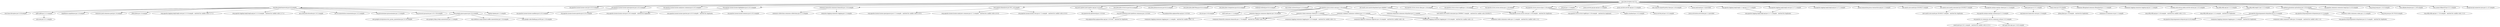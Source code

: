 digraph banq__jivejdon {
	"com.jdon:jivejdon:war:5.0" -> "org.jdon:jdonframework:jar:6.9:compile" ; 
	"com.jdon:jivejdon:war:5.0" -> "org.apache.lucene:lucene-core:jar:4.10.3:compile" ; 
	"com.jdon:jivejdon:war:5.0" -> "org.apache.lucene:lucene-analyzers-common:jar:4.10.3:compile" ; 
	"com.jdon:jivejdon:war:5.0" -> "org.apache.lucene:lucene-queryparser:jar:4.10.3:compile" ; 
	"com.jdon:jivejdon:war:5.0" -> "org.apache.lucene:lucene-highlighter:jar:4.10.3:compile" ; 
	"com.jdon:jivejdon:war:5.0" -> "commons-beanutils:commons-beanutils:jar:1.9.4:compile" ; 
	"com.jdon:jivejdon:war:5.0" -> "com.janeluo:ikanalyzer:jar:2012_u6:compile" ; 
	"com.jdon:jivejdon:war:5.0" -> "org.junit.jupiter:junit-jupiter-api:jar:5.0.0:test" ; 
	"com.jdon:jivejdon:war:5.0" -> "com.jdon:jdon-struts1x:jar:6.6.4:compile" ; 
	"com.jdon:jivejdon:war:5.0" -> "com.jdon:jdonaccessory:jar:6.6.4:compile" ; 
	"com.jdon:jivejdon:war:5.0" -> "com.jdon:jdon-jdbcTemp:jar:6.6.4:compile" ; 
	"com.jdon:jivejdon:war:5.0" -> "com.jdon:jdon-treepattern:jar:6.6.4:compile" ; 
	"com.jdon:jivejdon:war:5.0" -> "weibo4j:weibo4j:jar:6.6.4:compile" ; 
	"com.jdon:jivejdon:war:5.0" -> "org.tuckey:urlrewrite:jar:3.2.0:compile" ; 
	"com.jdon:jivejdon:war:5.0" -> "org.apache.struts:struts-core:jar:1.3.8:compile" ; 
	"com.jdon:jivejdon:war:5.0" -> "org.apache.struts:struts-tiles:jar:1.3.8:compile" ; 
	"com.jdon:jivejdon:war:5.0" -> "org.apache.struts:struts-taglib:jar:1.3.8:compile" ; 
	"com.jdon:jivejdon:war:5.0" -> "org.apache.struts:struts-el:jar:1.3.8:compile" ; 
	"com.jdon:jivejdon:war:5.0" -> "org.apache.struts:struts-extras:jar:1.3.8:compile" ; 
	"com.jdon:jivejdon:war:5.0" -> "jstl:jstl:jar:1.2:compile" ; 
	"com.jdon:jivejdon:war:5.0" -> "javax.servlet.jsp:jsp-api:jar:2.2:compile" ; 
	"com.jdon:jivejdon:war:5.0" -> "javax.servlet:servlet-api:jar:2.5:compile" ; 
	"com.jdon:jivejdon:war:5.0" -> "com.ocpsoft:ocpsoft-pretty-time:jar:1.0.6:compile" ; 
	"com.jdon:jivejdon:war:5.0" -> "javax.mail:mail:jar:1.4:provided" ; 
	"com.jdon:jivejdon:war:5.0" -> "org.apache.logging.log4j:log4j-core:jar:2.17.1:compile" ; 
	"com.jdon:jivejdon:war:5.0" -> "org.apache.logging.log4j:log4j-api:jar:2.17.1:compile" ; 
	"com.jdon:jivejdon:war:5.0" -> "org.apache.logging.log4j:log4j-1.2-api:jar:2.17.1:compile" ; 
	"com.jdon:jivejdon:war:5.0" -> "javax.transaction:javax.transaction-api:jar:1.2:compile" ; 
	"com.jdon:jivejdon:war:5.0" -> "net.oauth.core:oauth:jar:20100527:compile" ; 
	"com.jdon:jivejdon:war:5.0" -> "net.oauth.core:oauth-consumer:jar:20100527:compile" ; 
	"com.jdon:jivejdon:war:5.0" -> "net.oauth.core:oauth-httpclient3:jar:20090617:compile" ; 
	"com.jdon:jivejdon:war:5.0" -> "org.apache.xmlrpc:xmlrpc-client:jar:3.1.3:compile" ; 
	"com.jdon:jivejdon:war:5.0" -> "junit:junit:jar:4.13.1:compile" ; 
	"com.jdon:jivejdon:war:5.0" -> "rome:rome:jar:0.9:compile" ; 
	"com.jdon:jivejdon:war:5.0" -> "commons-fileupload:commons-fileupload:jar:1.1.1:compile" ; 
	"com.jdon:jivejdon:war:5.0" -> "commons-logging:commons-logging-api:jar:1.1:compile" ; 
	"com.jdon:jivejdon:war:5.0" -> "fr.xebia.web.extras:xebia-servlet-extras:jar:1.0.5:compile" ; 
	"com.jdon:jivejdon:war:5.0" -> "org.slf4j:slf4j-api:jar:1.5.2:compile" ; 
	"com.jdon:jivejdon:war:5.0" -> "org.slf4j:slf4j-log4j12:jar:1.5.2:compile" ; 
	"com.jdon:jivejdon:war:5.0" -> "com.github.qcloudsms:qcloudsms:jar:1.0.6:compile" ; 
	"com.jdon:jivejdon:war:5.0" -> "org.apache.commons:commons-lang3:jar:3.13.0:compile" ; 
	"com.jdon:jivejdon:war:5.0" -> "org.jsoup:jsoup:jar:1.14.3:compile" ; 
	"com.jdon:jivejdon:war:5.0" -> "com.alibaba:fastjson:jar:1.2.83:compile" ; 
	"com.jdon:jivejdon:war:5.0" -> "com.zaxxer:HikariCP:jar:3.3.1:compile" ; 
	"com.jdon:jivejdon:war:5.0" -> "mysql:mysql-connector-java:jar:5.1.47:compile" ; 
	"org.jdon:jdonframework:jar:6.9:compile" -> "net.sf.scannotation:scannotation:jar:1.0.2:compile" ; 
	"org.jdon:jdonframework:jar:6.9:compile" -> "org.picocontainer:picocontainer:jar:1.2:compile" ; 
	"org.jdon:jdonframework:jar:6.9:compile" -> "org.javassist:javassist:jar:3.23.1-GA:compile" ; 
	"org.jdon:jdonframework:jar:6.9:compile" -> "com.google.guava:guava:jar:23.0:compile" ; 
	"org.jdon:jdonframework:jar:6.9:compile" -> "regexp:regexp:jar:1.2:compile" ; 
	"org.jdon:jdonframework:jar:6.9:compile" -> "com.lmax:disruptor:jar:3.3.8:compile" ; 
	"org.jdon:jdonframework:jar:6.9:compile" -> "cglib:cglib:jar:2.2.2:compile" ; 
	"org.jdon:jdonframework:jar:6.9:compile" -> "aopalliance:aopalliance:jar:1.0:compile" ; 
	"org.jdon:jdonframework:jar:6.9:compile" -> "commons-pool:commons-pool:jar:1.6:compile" ; 
	"org.jdon:jdonframework:jar:6.9:compile" -> "jdom:jdom:jar:1.0:compile" ; 
	"org.jdon:jdonframework:jar:6.9:compile" -> "(org.apache.logging.log4j:log4j-core:jar:2.11.0:compile - omitted for conflict with 2.17.1)" ; 
	"org.jdon:jdonframework:jar:6.9:compile" -> "(org.apache.logging.log4j:log4j-api:jar:2.11.0:compile - omitted for conflict with 2.17.1)" ; 
	"org.jdon:jdonframework:jar:6.9:compile" -> "net.sf.ehcache:ehcache:jar:1.6.2:compile" ; 
	"com.google.guava:guava:jar:23.0:compile" -> "com.google.code.findbugs:jsr305:jar:1.3.9:compile" ; 
	"com.google.guava:guava:jar:23.0:compile" -> "com.google.errorprone:error_prone_annotations:jar:2.0.18:compile" ; 
	"com.google.guava:guava:jar:23.0:compile" -> "com.google.j2objc:j2objc-annotations:jar:1.1:compile" ; 
	"com.google.guava:guava:jar:23.0:compile" -> "org.codehaus.mojo:animal-sniffer-annotations:jar:1.14:compile" ; 
	"cglib:cglib:jar:2.2.2:compile" -> "asm:asm:jar:3.3.1:compile" ; 
	"org.apache.lucene:lucene-analyzers-common:jar:4.10.3:compile" -> "(org.apache.lucene:lucene-core:jar:4.10.3:compile - omitted for duplicate)" ; 
	"org.apache.lucene:lucene-queryparser:jar:4.10.3:compile" -> "(org.apache.lucene:lucene-core:jar:4.10.3:compile - omitted for duplicate)" ; 
	"org.apache.lucene:lucene-queryparser:jar:4.10.3:compile" -> "org.apache.lucene:lucene-queries:jar:4.10.3:compile" ; 
	"org.apache.lucene:lucene-queryparser:jar:4.10.3:compile" -> "org.apache.lucene:lucene-sandbox:jar:4.10.3:compile" ; 
	"org.apache.lucene:lucene-highlighter:jar:4.10.3:compile" -> "(org.apache.lucene:lucene-core:jar:4.10.3:compile - omitted for duplicate)" ; 
	"org.apache.lucene:lucene-highlighter:jar:4.10.3:compile" -> "org.apache.lucene:lucene-memory:jar:4.10.3:compile" ; 
	"org.apache.lucene:lucene-highlighter:jar:4.10.3:compile" -> "(org.apache.lucene:lucene-queries:jar:4.10.3:compile - omitted for duplicate)" ; 
	"commons-beanutils:commons-beanutils:jar:1.9.4:compile" -> "commons-logging:commons-logging:jar:1.2:compile" ; 
	"commons-beanutils:commons-beanutils:jar:1.9.4:compile" -> "commons-collections:commons-collections:jar:3.2.2:compile" ; 
	"com.janeluo:ikanalyzer:jar:2012_u6:compile" -> "(org.apache.lucene:lucene-core:jar:4.7.2:compile - omitted for conflict with 4.10.3)" ; 
	"com.janeluo:ikanalyzer:jar:2012_u6:compile" -> "(org.apache.lucene:lucene-queryparser:jar:4.7.2:compile - omitted for conflict with 4.10.3)" ; 
	"com.janeluo:ikanalyzer:jar:2012_u6:compile" -> "(org.apache.lucene:lucene-analyzers-common:jar:4.7.2:compile - omitted for conflict with 4.10.3)" ; 
	"org.junit.jupiter:junit-jupiter-api:jar:5.0.0:test" -> "org.apiguardian:apiguardian-api:jar:1.0.0:test" ; 
	"org.junit.jupiter:junit-jupiter-api:jar:5.0.0:test" -> "org.opentest4j:opentest4j:jar:1.0.0:test" ; 
	"org.junit.jupiter:junit-jupiter-api:jar:5.0.0:test" -> "org.junit.platform:junit-platform-commons:jar:1.0.0:test" ; 
	"org.junit.platform:junit-platform-commons:jar:1.0.0:test" -> "(org.apiguardian:apiguardian-api:jar:1.0.0:test - omitted for duplicate)" ; 
	"org.apache.struts:struts-core:jar:1.3.8:compile" -> "antlr:antlr:jar:2.7.2:compile" ; 
	"org.apache.struts:struts-core:jar:1.3.8:compile" -> "(commons-beanutils:commons-beanutils:jar:1.7.0:compile - omitted for conflict with 1.9.4)" ; 
	"org.apache.struts:struts-core:jar:1.3.8:compile" -> "commons-chain:commons-chain:jar:1.1:compile" ; 
	"org.apache.struts:struts-core:jar:1.3.8:compile" -> "commons-digester:commons-digester:jar:1.8:compile" ; 
	"org.apache.struts:struts-core:jar:1.3.8:compile" -> "(commons-logging:commons-logging:jar:1.0.4:compile - omitted for conflict with 1.2)" ; 
	"org.apache.struts:struts-core:jar:1.3.8:compile" -> "commons-validator:commons-validator:jar:1.3.1:compile" ; 
	"org.apache.struts:struts-core:jar:1.3.8:compile" -> "oro:oro:jar:2.0.8:compile" ; 
	"commons-chain:commons-chain:jar:1.1:compile" -> "(commons-beanutils:commons-beanutils:jar:1.7.0:compile - omitted for conflict with 1.9.4)" ; 
	"commons-chain:commons-chain:jar:1.1:compile" -> "(commons-digester:commons-digester:jar:1.6:compile - omitted for conflict with 1.8)" ; 
	"commons-chain:commons-chain:jar:1.1:compile" -> "(commons-logging:commons-logging:jar:1.0.3:compile - omitted for conflict with 1.2)" ; 
	"commons-digester:commons-digester:jar:1.8:compile" -> "(commons-beanutils:commons-beanutils:jar:1.7.0:compile - omitted for conflict with 1.9.4)" ; 
	"commons-digester:commons-digester:jar:1.8:compile" -> "(commons-logging:commons-logging:jar:1.1:compile - omitted for conflict with 1.2)" ; 
	"commons-validator:commons-validator:jar:1.3.1:compile" -> "(commons-beanutils:commons-beanutils:jar:1.7.0:compile - omitted for conflict with 1.9.4)" ; 
	"commons-validator:commons-validator:jar:1.3.1:compile" -> "(commons-digester:commons-digester:jar:1.6:compile - omitted for conflict with 1.8)" ; 
	"commons-validator:commons-validator:jar:1.3.1:compile" -> "(commons-logging:commons-logging:jar:1.0.4:compile - omitted for conflict with 1.2)" ; 
	"org.apache.struts:struts-tiles:jar:1.3.8:compile" -> "(org.apache.struts:struts-core:jar:1.3.8:compile - omitted for duplicate)" ; 
	"org.apache.struts:struts-taglib:jar:1.3.8:compile" -> "(org.apache.struts:struts-core:jar:1.3.8:compile - omitted for duplicate)" ; 
	"org.apache.struts:struts-el:jar:1.3.8:compile" -> "javax.servlet:jstl:jar:1.0.2:compile" ; 
	"org.apache.struts:struts-el:jar:1.3.8:compile" -> "(org.apache.struts:struts-core:jar:1.3.8:compile - omitted for duplicate)" ; 
	"org.apache.struts:struts-el:jar:1.3.8:compile" -> "(org.apache.struts:struts-taglib:jar:1.3.8:compile - omitted for duplicate)" ; 
	"org.apache.struts:struts-el:jar:1.3.8:compile" -> "taglibs:standard:jar:1.0.2:compile" ; 
	"org.apache.struts:struts-extras:jar:1.3.8:compile" -> "(org.apache.struts:struts-core:jar:1.3.8:compile - omitted for duplicate)" ; 
	"javax.mail:mail:jar:1.4:provided" -> "javax.activation:activation:jar:1.1:provided" ; 
	"org.apache.logging.log4j:log4j-core:jar:2.17.1:compile" -> "(org.apache.logging.log4j:log4j-api:jar:2.17.1:compile - omitted for duplicate)" ; 
	"org.apache.logging.log4j:log4j-1.2-api:jar:2.17.1:compile" -> "(org.apache.logging.log4j:log4j-api:jar:2.17.1:compile - omitted for duplicate)" ; 
	"net.oauth.core:oauth-consumer:jar:20100527:compile" -> "(net.oauth.core:oauth:jar:20100527:compile - omitted for duplicate)" ; 
	"net.oauth.core:oauth-httpclient3:jar:20090617:compile" -> "(net.oauth.core:oauth-consumer:jar:20090617:compile - omitted for conflict with 20100527)" ; 
	"net.oauth.core:oauth-httpclient3:jar:20090617:compile" -> "commons-httpclient:commons-httpclient:jar:3.1:compile" ; 
	"commons-httpclient:commons-httpclient:jar:3.1:compile" -> "(commons-logging:commons-logging:jar:1.0.4:compile - omitted for conflict with 1.2)" ; 
	"commons-httpclient:commons-httpclient:jar:3.1:compile" -> "(commons-codec:commons-codec:jar:1.2:compile - omitted for conflict with 1.11)" ; 
	"org.apache.xmlrpc:xmlrpc-client:jar:3.1.3:compile" -> "org.apache.xmlrpc:xmlrpc-common:jar:3.1.3:compile" ; 
	"org.apache.xmlrpc:xmlrpc-common:jar:3.1.3:compile" -> "org.apache.ws.commons.util:ws-commons-util:jar:1.0.2:compile" ; 
	"org.apache.ws.commons.util:ws-commons-util:jar:1.0.2:compile" -> "(junit:junit:jar:3.8.1:compile - omitted for conflict with 4.13.1)" ; 
	"org.apache.ws.commons.util:ws-commons-util:jar:1.0.2:compile" -> "xml-apis:xml-apis:jar:1.0.b2:compile" ; 
	"junit:junit:jar:4.13.1:compile" -> "org.hamcrest:hamcrest-core:jar:1.3:compile" ; 
	"rome:rome:jar:0.9:compile" -> "(jdom:jdom:jar:1.0:compile - omitted for duplicate)" ; 
	"commons-fileupload:commons-fileupload:jar:1.1.1:compile" -> "commons-io:commons-io:jar:1.1:compile" ; 
	"fr.xebia.web.extras:xebia-servlet-extras:jar:1.0.5:compile" -> "(org.slf4j:slf4j-api:jar:1.5.8:compile - omitted for conflict with 1.5.2)" ; 
	"org.slf4j:slf4j-log4j12:jar:1.5.2:compile" -> "(org.slf4j:slf4j-api:jar:1.5.2:compile - omitted for duplicate)" ; 
	"com.github.qcloudsms:qcloudsms:jar:1.0.6:compile" -> "org.json:json:jar:20170516:compile" ; 
	"com.github.qcloudsms:qcloudsms:jar:1.0.6:compile" -> "org.apache.httpcomponents:httpclient:jar:4.5.3:compile" ; 
	"com.github.qcloudsms:qcloudsms:jar:1.0.6:compile" -> "org.apache.httpcomponents:httpmime:jar:4.5.3:compile" ; 
	"com.github.qcloudsms:qcloudsms:jar:1.0.6:compile" -> "commons-codec:commons-codec:jar:1.11:compile" ; 
	"org.apache.httpcomponents:httpclient:jar:4.5.3:compile" -> "org.apache.httpcomponents:httpcore:jar:4.4.6:compile" ; 
	"org.apache.httpcomponents:httpclient:jar:4.5.3:compile" -> "(commons-logging:commons-logging:jar:1.2:compile - omitted for duplicate)" ; 
	"org.apache.httpcomponents:httpclient:jar:4.5.3:compile" -> "(commons-codec:commons-codec:jar:1.9:compile - omitted for conflict with 1.11)" ; 
	"org.apache.httpcomponents:httpmime:jar:4.5.3:compile" -> "(org.apache.httpcomponents:httpclient:jar:4.5.3:compile - omitted for duplicate)" ; 
	"com.zaxxer:HikariCP:jar:3.3.1:compile" -> "(org.slf4j:slf4j-api:jar:1.7.25:compile - omitted for conflict with 1.5.2)" ; 
}
